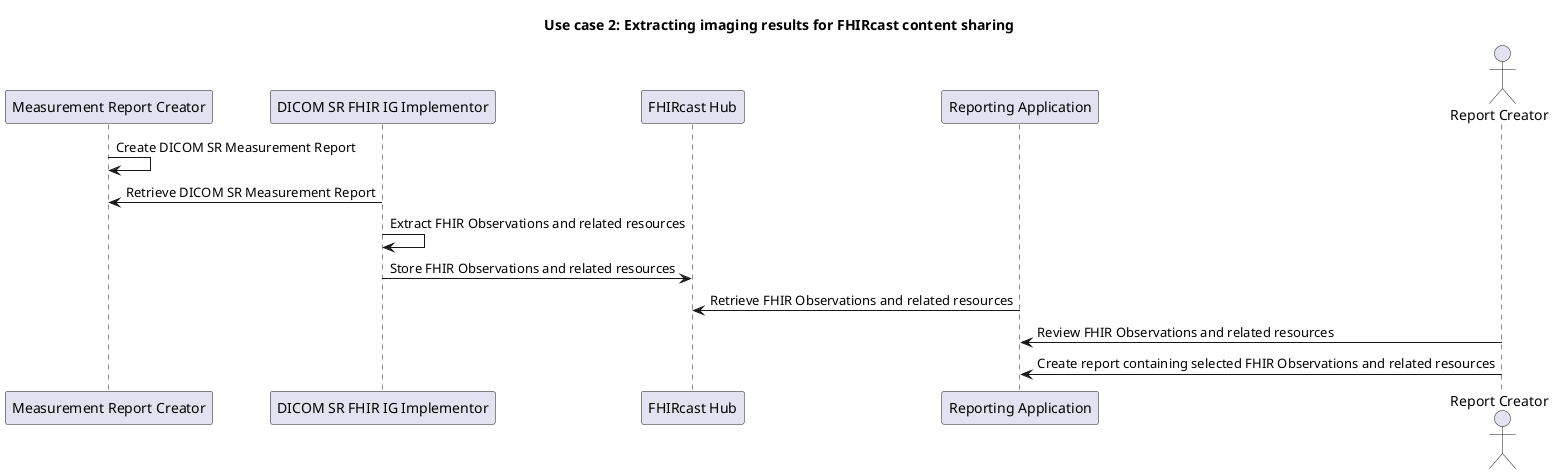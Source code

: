 @startuml fhircast_content_sharing
title Use case 2: Extracting imaging results for FHIRcast content sharing

participant "Measurement Report Creator" as sr_creator
participant "DICOM SR FHIR IG Implementor" as ig_implementor
participant "FHIRcast Hub" as fhircast_hub
participant "Reporting Application" as report_creator
actor "Report Creator" as reporter

sr_creator -> sr_creator: Create DICOM SR Measurement Report
ig_implementor -> sr_creator: Retrieve DICOM SR Measurement Report
ig_implementor -> ig_implementor: Extract FHIR Observations and related resources
ig_implementor -> fhircast_hub: Store FHIR Observations and related resources
report_creator -> fhircast_hub: Retrieve FHIR Observations and related resources
reporter -> report_creator: Review FHIR Observations and related resources
reporter -> report_creator: Create report containing selected FHIR Observations and related resources

@enduml